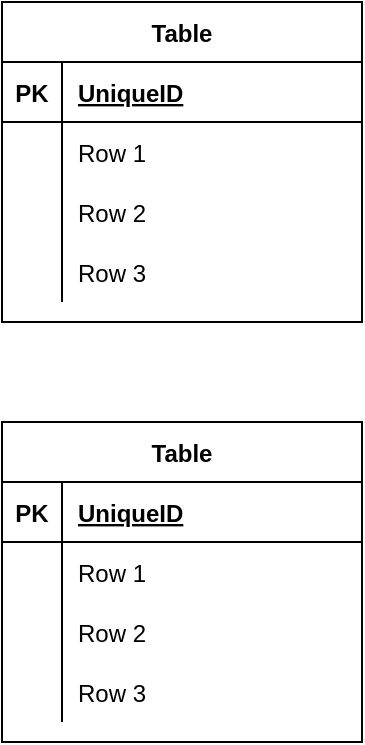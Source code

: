 <mxfile version="13.7.7" type="device"><diagram id="GFggzQuhArm1EUaWKhVk" name="Page-1"><mxGraphModel dx="751" dy="491" grid="1" gridSize="10" guides="1" tooltips="1" connect="1" arrows="1" fold="1" page="1" pageScale="1" pageWidth="850" pageHeight="1100" math="0" shadow="0"><root><mxCell id="0"/><mxCell id="1" parent="0"/><mxCell id="WmCJSj8wxNHVIK68D_68-1" value="Table" style="shape=table;startSize=30;container=1;collapsible=1;childLayout=tableLayout;fixedRows=1;rowLines=0;fontStyle=1;align=center;resizeLast=1;" vertex="1" parent="1"><mxGeometry x="110" y="200" width="180" height="160" as="geometry"/></mxCell><mxCell id="WmCJSj8wxNHVIK68D_68-2" value="" style="shape=partialRectangle;collapsible=0;dropTarget=0;pointerEvents=0;fillColor=none;top=0;left=0;bottom=1;right=0;points=[[0,0.5],[1,0.5]];portConstraint=eastwest;" vertex="1" parent="WmCJSj8wxNHVIK68D_68-1"><mxGeometry y="30" width="180" height="30" as="geometry"/></mxCell><mxCell id="WmCJSj8wxNHVIK68D_68-3" value="PK" style="shape=partialRectangle;connectable=0;fillColor=none;top=0;left=0;bottom=0;right=0;fontStyle=1;overflow=hidden;" vertex="1" parent="WmCJSj8wxNHVIK68D_68-2"><mxGeometry width="30" height="30" as="geometry"/></mxCell><mxCell id="WmCJSj8wxNHVIK68D_68-4" value="UniqueID" style="shape=partialRectangle;connectable=0;fillColor=none;top=0;left=0;bottom=0;right=0;align=left;spacingLeft=6;fontStyle=5;overflow=hidden;" vertex="1" parent="WmCJSj8wxNHVIK68D_68-2"><mxGeometry x="30" width="150" height="30" as="geometry"/></mxCell><mxCell id="WmCJSj8wxNHVIK68D_68-5" value="" style="shape=partialRectangle;collapsible=0;dropTarget=0;pointerEvents=0;fillColor=none;top=0;left=0;bottom=0;right=0;points=[[0,0.5],[1,0.5]];portConstraint=eastwest;" vertex="1" parent="WmCJSj8wxNHVIK68D_68-1"><mxGeometry y="60" width="180" height="30" as="geometry"/></mxCell><mxCell id="WmCJSj8wxNHVIK68D_68-6" value="" style="shape=partialRectangle;connectable=0;fillColor=none;top=0;left=0;bottom=0;right=0;editable=1;overflow=hidden;" vertex="1" parent="WmCJSj8wxNHVIK68D_68-5"><mxGeometry width="30" height="30" as="geometry"/></mxCell><mxCell id="WmCJSj8wxNHVIK68D_68-7" value="Row 1" style="shape=partialRectangle;connectable=0;fillColor=none;top=0;left=0;bottom=0;right=0;align=left;spacingLeft=6;overflow=hidden;" vertex="1" parent="WmCJSj8wxNHVIK68D_68-5"><mxGeometry x="30" width="150" height="30" as="geometry"/></mxCell><mxCell id="WmCJSj8wxNHVIK68D_68-8" value="" style="shape=partialRectangle;collapsible=0;dropTarget=0;pointerEvents=0;fillColor=none;top=0;left=0;bottom=0;right=0;points=[[0,0.5],[1,0.5]];portConstraint=eastwest;" vertex="1" parent="WmCJSj8wxNHVIK68D_68-1"><mxGeometry y="90" width="180" height="30" as="geometry"/></mxCell><mxCell id="WmCJSj8wxNHVIK68D_68-9" value="" style="shape=partialRectangle;connectable=0;fillColor=none;top=0;left=0;bottom=0;right=0;editable=1;overflow=hidden;" vertex="1" parent="WmCJSj8wxNHVIK68D_68-8"><mxGeometry width="30" height="30" as="geometry"/></mxCell><mxCell id="WmCJSj8wxNHVIK68D_68-10" value="Row 2" style="shape=partialRectangle;connectable=0;fillColor=none;top=0;left=0;bottom=0;right=0;align=left;spacingLeft=6;overflow=hidden;" vertex="1" parent="WmCJSj8wxNHVIK68D_68-8"><mxGeometry x="30" width="150" height="30" as="geometry"/></mxCell><mxCell id="WmCJSj8wxNHVIK68D_68-11" value="" style="shape=partialRectangle;collapsible=0;dropTarget=0;pointerEvents=0;fillColor=none;top=0;left=0;bottom=0;right=0;points=[[0,0.5],[1,0.5]];portConstraint=eastwest;" vertex="1" parent="WmCJSj8wxNHVIK68D_68-1"><mxGeometry y="120" width="180" height="30" as="geometry"/></mxCell><mxCell id="WmCJSj8wxNHVIK68D_68-12" value="" style="shape=partialRectangle;connectable=0;fillColor=none;top=0;left=0;bottom=0;right=0;editable=1;overflow=hidden;" vertex="1" parent="WmCJSj8wxNHVIK68D_68-11"><mxGeometry width="30" height="30" as="geometry"/></mxCell><mxCell id="WmCJSj8wxNHVIK68D_68-13" value="Row 3" style="shape=partialRectangle;connectable=0;fillColor=none;top=0;left=0;bottom=0;right=0;align=left;spacingLeft=6;overflow=hidden;" vertex="1" parent="WmCJSj8wxNHVIK68D_68-11"><mxGeometry x="30" width="150" height="30" as="geometry"/></mxCell><mxCell id="WmCJSj8wxNHVIK68D_68-14" value="Table" style="shape=table;startSize=30;container=1;collapsible=1;childLayout=tableLayout;fixedRows=1;rowLines=0;fontStyle=1;align=center;resizeLast=1;" vertex="1" parent="1"><mxGeometry x="110" y="410" width="180" height="160" as="geometry"/></mxCell><mxCell id="WmCJSj8wxNHVIK68D_68-15" value="" style="shape=partialRectangle;collapsible=0;dropTarget=0;pointerEvents=0;fillColor=none;top=0;left=0;bottom=1;right=0;points=[[0,0.5],[1,0.5]];portConstraint=eastwest;" vertex="1" parent="WmCJSj8wxNHVIK68D_68-14"><mxGeometry y="30" width="180" height="30" as="geometry"/></mxCell><mxCell id="WmCJSj8wxNHVIK68D_68-16" value="PK" style="shape=partialRectangle;connectable=0;fillColor=none;top=0;left=0;bottom=0;right=0;fontStyle=1;overflow=hidden;" vertex="1" parent="WmCJSj8wxNHVIK68D_68-15"><mxGeometry width="30" height="30" as="geometry"/></mxCell><mxCell id="WmCJSj8wxNHVIK68D_68-17" value="UniqueID" style="shape=partialRectangle;connectable=0;fillColor=none;top=0;left=0;bottom=0;right=0;align=left;spacingLeft=6;fontStyle=5;overflow=hidden;" vertex="1" parent="WmCJSj8wxNHVIK68D_68-15"><mxGeometry x="30" width="150" height="30" as="geometry"/></mxCell><mxCell id="WmCJSj8wxNHVIK68D_68-18" value="" style="shape=partialRectangle;collapsible=0;dropTarget=0;pointerEvents=0;fillColor=none;top=0;left=0;bottom=0;right=0;points=[[0,0.5],[1,0.5]];portConstraint=eastwest;" vertex="1" parent="WmCJSj8wxNHVIK68D_68-14"><mxGeometry y="60" width="180" height="30" as="geometry"/></mxCell><mxCell id="WmCJSj8wxNHVIK68D_68-19" value="" style="shape=partialRectangle;connectable=0;fillColor=none;top=0;left=0;bottom=0;right=0;editable=1;overflow=hidden;" vertex="1" parent="WmCJSj8wxNHVIK68D_68-18"><mxGeometry width="30" height="30" as="geometry"/></mxCell><mxCell id="WmCJSj8wxNHVIK68D_68-20" value="Row 1" style="shape=partialRectangle;connectable=0;fillColor=none;top=0;left=0;bottom=0;right=0;align=left;spacingLeft=6;overflow=hidden;" vertex="1" parent="WmCJSj8wxNHVIK68D_68-18"><mxGeometry x="30" width="150" height="30" as="geometry"/></mxCell><mxCell id="WmCJSj8wxNHVIK68D_68-21" value="" style="shape=partialRectangle;collapsible=0;dropTarget=0;pointerEvents=0;fillColor=none;top=0;left=0;bottom=0;right=0;points=[[0,0.5],[1,0.5]];portConstraint=eastwest;" vertex="1" parent="WmCJSj8wxNHVIK68D_68-14"><mxGeometry y="90" width="180" height="30" as="geometry"/></mxCell><mxCell id="WmCJSj8wxNHVIK68D_68-22" value="" style="shape=partialRectangle;connectable=0;fillColor=none;top=0;left=0;bottom=0;right=0;editable=1;overflow=hidden;" vertex="1" parent="WmCJSj8wxNHVIK68D_68-21"><mxGeometry width="30" height="30" as="geometry"/></mxCell><mxCell id="WmCJSj8wxNHVIK68D_68-23" value="Row 2" style="shape=partialRectangle;connectable=0;fillColor=none;top=0;left=0;bottom=0;right=0;align=left;spacingLeft=6;overflow=hidden;" vertex="1" parent="WmCJSj8wxNHVIK68D_68-21"><mxGeometry x="30" width="150" height="30" as="geometry"/></mxCell><mxCell id="WmCJSj8wxNHVIK68D_68-24" value="" style="shape=partialRectangle;collapsible=0;dropTarget=0;pointerEvents=0;fillColor=none;top=0;left=0;bottom=0;right=0;points=[[0,0.5],[1,0.5]];portConstraint=eastwest;" vertex="1" parent="WmCJSj8wxNHVIK68D_68-14"><mxGeometry y="120" width="180" height="30" as="geometry"/></mxCell><mxCell id="WmCJSj8wxNHVIK68D_68-25" value="" style="shape=partialRectangle;connectable=0;fillColor=none;top=0;left=0;bottom=0;right=0;editable=1;overflow=hidden;" vertex="1" parent="WmCJSj8wxNHVIK68D_68-24"><mxGeometry width="30" height="30" as="geometry"/></mxCell><mxCell id="WmCJSj8wxNHVIK68D_68-26" value="Row 3" style="shape=partialRectangle;connectable=0;fillColor=none;top=0;left=0;bottom=0;right=0;align=left;spacingLeft=6;overflow=hidden;" vertex="1" parent="WmCJSj8wxNHVIK68D_68-24"><mxGeometry x="30" width="150" height="30" as="geometry"/></mxCell></root></mxGraphModel></diagram></mxfile>